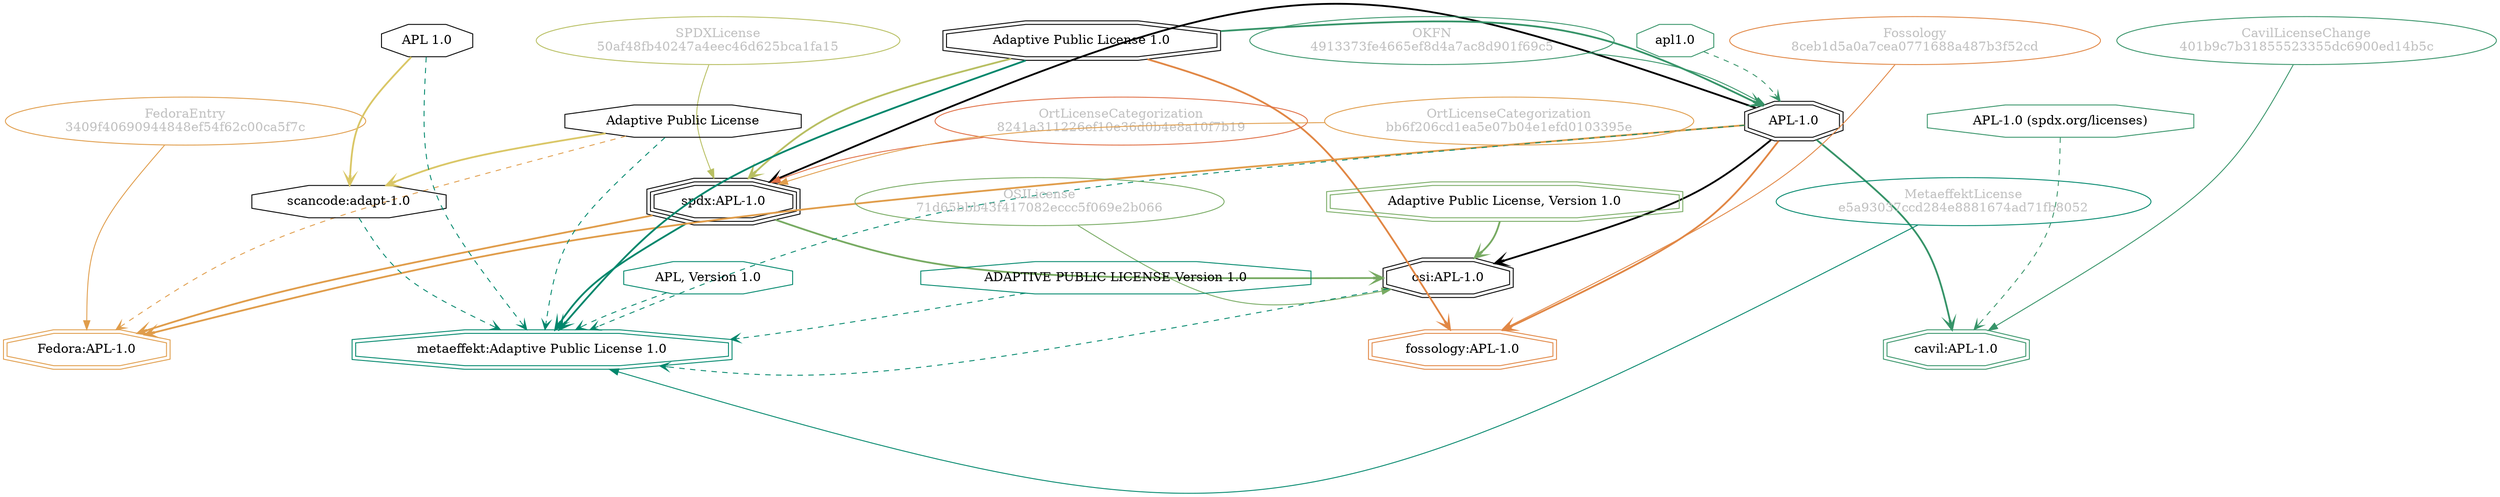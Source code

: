 strict digraph {
    node [shape=box];
    graph [splines=curved];
    164 [label="SPDXLicense\n50af48fb40247a4eec46d625bca1fa15"
        ,fontcolor=gray
        ,color="#b8bf62"
        ,fillcolor="beige;1"
        ,shape=ellipse];
    165 [label="spdx:APL-1.0"
        ,shape=tripleoctagon];
    166 [label="APL-1.0"
        ,shape=doubleoctagon];
    167 [label="Adaptive Public License 1.0"
        ,shape=doubleoctagon];
    4879 [label="OSILicense\n71d65bbb43f417082eccc5f069e2b066"
         ,fontcolor=gray
         ,color="#78ab63"
         ,fillcolor="beige;1"
         ,shape=ellipse];
    4880 [label="osi:APL-1.0"
         ,shape=doubleoctagon];
    4881 [label="Adaptive Public License, Version 1.0"
         ,color="#78ab63"
         ,shape=doubleoctagon];
    5829 [label="FedoraEntry\n3409f40690944848ef54f62c00ca5f7c"
         ,fontcolor=gray
         ,color="#e09d4b"
         ,fillcolor="beige;1"
         ,shape=ellipse];
    5830 [label="Fedora:APL-1.0"
         ,color="#e09d4b"
         ,shape=doubleoctagon];
    5831 [label="Adaptive Public License"
         ,shape=octagon];
    11178 [label="scancode:adapt-1.0"
          ,shape=octagon];
    11180 [label="APL 1.0"
          ,shape=octagon];
    25952 [label="Fossology\n8ceb1d5a0a7cea0771688a487b3f52cd"
          ,fontcolor=gray
          ,color="#e18745"
          ,fillcolor="beige;1"
          ,shape=ellipse];
    25953 [label="fossology:APL-1.0"
          ,color="#e18745"
          ,shape=doubleoctagon];
    28223 [label="OKFN\n4913373fe4665ef8d4a7ac8d901f69c5"
          ,fontcolor=gray
          ,color="#379469"
          ,fillcolor="beige;1"
          ,shape=ellipse];
    28224 [label="apl1.0"
          ,color="#379469"
          ,shape=octagon];
    28482 [label="OrtLicenseCategorization\n8241a311226ef10e36d0b4e8a10f7b19"
          ,fontcolor=gray
          ,color="#e06f45"
          ,fillcolor="beige;1"
          ,shape=ellipse];
    35346 [label="OrtLicenseCategorization\nbb6f206cd1ea5e07b04e1efd0103395e"
          ,fontcolor=gray
          ,color="#e09d4b"
          ,fillcolor="beige;1"
          ,shape=ellipse];
    36378 [label="CavilLicenseChange\n401b9c7b31855523355dc6900ed14b5c"
          ,fontcolor=gray
          ,color="#379469"
          ,fillcolor="beige;1"
          ,shape=ellipse];
    36379 [label="cavil:APL-1.0"
          ,color="#379469"
          ,shape=doubleoctagon];
    36380 [label="APL-1.0 (spdx.org/licenses)"
          ,color="#379469"
          ,shape=octagon];
    39007 [label="MetaeffektLicense\ne5a93037ccd284e8881674ad71fb8052"
          ,fontcolor=gray
          ,color="#00876c"
          ,fillcolor="beige;1"
          ,shape=ellipse];
    39008 [label="metaeffekt:Adaptive Public License 1.0"
          ,color="#00876c"
          ,shape=doubleoctagon];
    39009 [label="APL, Version 1.0"
          ,color="#00876c"
          ,shape=octagon];
    39010 [label="ADAPTIVE PUBLIC LICENSE Version 1.0"
          ,color="#00876c"
          ,shape=octagon];
    164 -> 165 [weight=0.5
               ,color="#b8bf62"];
    165 -> 4880 [style=bold
                ,arrowhead=vee
                ,weight=0.7
                ,color="#78ab63"];
    165 -> 5830 [style=bold
                ,arrowhead=vee
                ,weight=0.7
                ,color="#e09d4b"];
    165 -> 39008 [style=bold
                 ,arrowhead=vee
                 ,weight=0.7
                 ,color="#00876c"];
    166 -> 165 [style=bold
               ,arrowhead=vee
               ,weight=0.7];
    166 -> 4880 [style=bold
                ,arrowhead=vee
                ,weight=0.7];
    166 -> 5830 [style=bold
                ,arrowhead=vee
                ,weight=0.7
                ,color="#e09d4b"];
    166 -> 25953 [style=bold
                 ,arrowhead=vee
                 ,weight=0.7
                 ,color="#e18745"];
    166 -> 36379 [style=bold
                 ,arrowhead=vee
                 ,weight=0.7
                 ,color="#379469"];
    166 -> 36379 [style=bold
                 ,arrowhead=vee
                 ,weight=0.7
                 ,color="#379469"];
    166 -> 39008 [style=dashed
                 ,arrowhead=vee
                 ,weight=0.5
                 ,color="#00876c"];
    167 -> 165 [style=bold
               ,arrowhead=vee
               ,weight=0.7
               ,color="#b8bf62"];
    167 -> 166 [style=bold
               ,arrowhead=vee
               ,weight=0.7
               ,color="#379469"];
    167 -> 25953 [style=bold
                 ,arrowhead=vee
                 ,weight=0.7
                 ,color="#e18745"];
    167 -> 39008 [style=bold
                 ,arrowhead=vee
                 ,weight=0.7
                 ,color="#00876c"];
    167 -> 39008 [style=bold
                 ,arrowhead=vee
                 ,weight=0.7
                 ,color="#00876c"];
    4879 -> 4880 [weight=0.5
                 ,color="#78ab63"];
    4880 -> 39008 [style=dashed
                  ,arrowhead=vee
                  ,weight=0.5
                  ,color="#00876c"];
    4881 -> 4880 [style=bold
                 ,arrowhead=vee
                 ,weight=0.7
                 ,color="#78ab63"];
    5829 -> 5830 [weight=0.5
                 ,color="#e09d4b"];
    5831 -> 5830 [style=dashed
                 ,arrowhead=vee
                 ,weight=0.5
                 ,color="#e09d4b"];
    5831 -> 11178 [style=bold
                  ,arrowhead=vee
                  ,weight=0.7
                  ,color="#dac767"];
    5831 -> 39008 [style=dashed
                  ,arrowhead=vee
                  ,weight=0.5
                  ,color="#00876c"];
    11178 -> 39008 [style=dashed
                   ,arrowhead=vee
                   ,weight=0.5
                   ,color="#00876c"];
    11180 -> 11178 [style=bold
                   ,arrowhead=vee
                   ,weight=0.7
                   ,color="#dac767"];
    11180 -> 39008 [style=dashed
                   ,arrowhead=vee
                   ,weight=0.5
                   ,color="#00876c"];
    25952 -> 25953 [weight=0.5
                   ,color="#e18745"];
    28223 -> 166 [weight=0.5
                 ,color="#379469"];
    28224 -> 166 [style=dashed
                 ,arrowhead=vee
                 ,weight=0.5
                 ,color="#379469"];
    28482 -> 165 [weight=0.5
                 ,color="#e06f45"];
    35346 -> 165 [weight=0.5
                 ,color="#e09d4b"];
    36378 -> 36379 [weight=0.5
                   ,color="#379469"];
    36380 -> 36379 [style=dashed
                   ,arrowhead=vee
                   ,weight=0.5
                   ,color="#379469"];
    39007 -> 39008 [weight=0.5
                   ,color="#00876c"];
    39009 -> 39008 [style=dashed
                   ,arrowhead=vee
                   ,weight=0.5
                   ,color="#00876c"];
    39010 -> 39008 [style=dashed
                   ,arrowhead=vee
                   ,weight=0.5
                   ,color="#00876c"];
}
